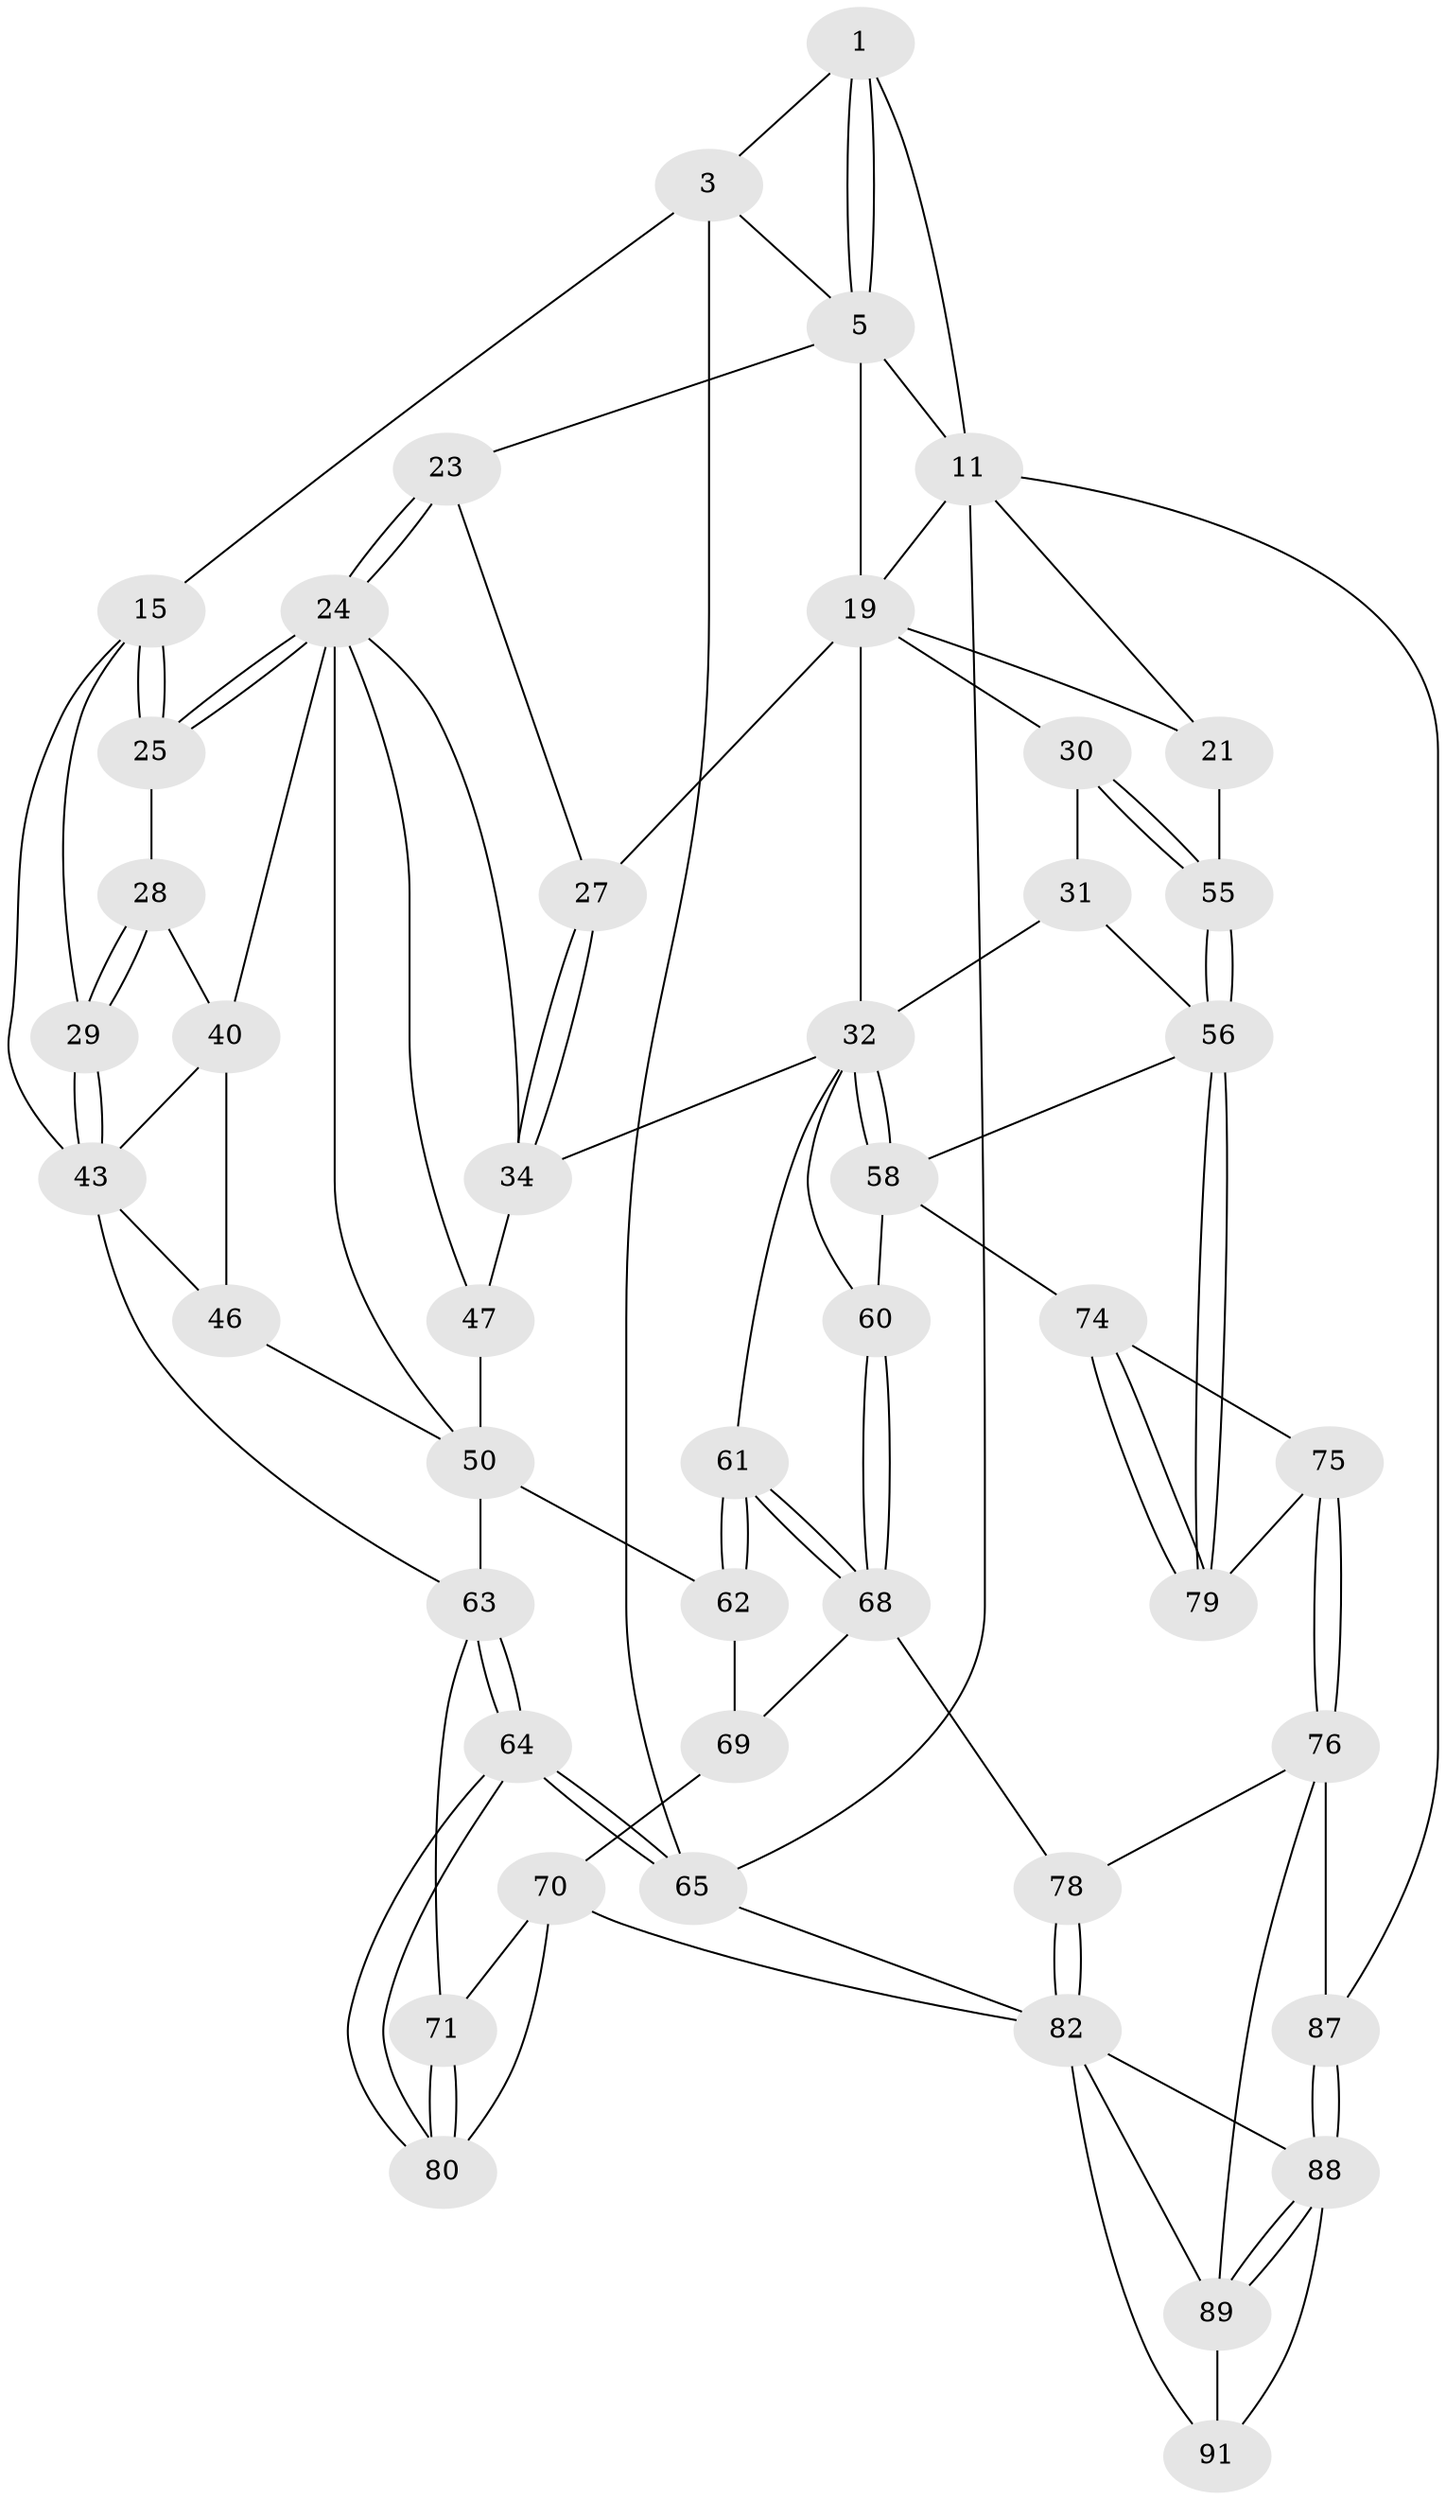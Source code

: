 // original degree distribution, {3: 0.03225806451612903, 4: 0.25806451612903225, 6: 0.24731182795698925, 5: 0.46236559139784944}
// Generated by graph-tools (version 1.1) at 2025/21/03/04/25 18:21:35]
// undirected, 46 vertices, 109 edges
graph export_dot {
graph [start="1"]
  node [color=gray90,style=filled];
  1 [pos="+0.552728339157186+0",super="+2"];
  3 [pos="+0+0",super="+4"];
  5 [pos="+0.5611644596528921+0.04685688030715232",super="+6+10"];
  11 [pos="+1+0.20586562236358144",super="+72+12"];
  15 [pos="+0.21531001012693693+0.15741951284466257",super="+16"];
  19 [pos="+0.8561811097894796+0.3063945974740819",super="+22+20"];
  21 [pos="+1+0.4138679271534257",super="+54"];
  23 [pos="+0.44698654565508167+0.19183163835436212"];
  24 [pos="+0.3270238300382584+0.25657236513368453",super="+36"];
  25 [pos="+0.26224503199629723+0.22945293091300598"];
  27 [pos="+0.5499794583095433+0.3320639656985746"];
  28 [pos="+0.17554802949620427+0.3050440950346196"];
  29 [pos="+0+0.3079708335620893"];
  30 [pos="+0.9057681091880249+0.41200842791267484"];
  31 [pos="+0.8410983299109273+0.4480269503342559"];
  32 [pos="+0.7834783865054529+0.46536226716884826",super="+33"];
  34 [pos="+0.4941700120227841+0.4905407086287847",super="+35"];
  40 [pos="+0.2174731090917637+0.47008227535005326",super="+41"];
  43 [pos="+0+0.3433181907910871",super="+44"];
  46 [pos="+0.020352975884264126+0.5089184851079924"];
  47 [pos="+0.36057409539886714+0.559058442603885"];
  50 [pos="+0.19249051421685956+0.5425731871876606",super="+53+51"];
  55 [pos="+0.9120698074285999+0.8753179110835622"];
  56 [pos="+0.8858208242436271+0.8493559741943034",super="+57"];
  58 [pos="+0.7565412107220482+0.5905739543076906",super="+59"];
  60 [pos="+0.5714192433941664+0.6173659830533095"];
  61 [pos="+0.3943853768385716+0.6896274770958386"];
  62 [pos="+0.33340776104641356+0.6266703076153424",super="+66"];
  63 [pos="+0+1",super="+67"];
  64 [pos="+0+1"];
  65 [pos="+0+1"];
  68 [pos="+0.41697022720828164+0.7851528242836491",super="+73"];
  69 [pos="+0.24833927579871373+0.7422466583638634"];
  70 [pos="+0.24087192786429307+0.746633705400557",super="+81"];
  71 [pos="+0.18939226177949148+0.7288020873651306"];
  74 [pos="+0.6259535120281724+0.6751016649371806"];
  75 [pos="+0.5726785870998439+0.7864371977700122"];
  76 [pos="+0.5471152407696328+0.8154813378397655",super="+77+86"];
  78 [pos="+0.4220751372074696+0.8058061554132236"];
  79 [pos="+0.8265409982985+0.8215879403384139",super="+85"];
  80 [pos="+0+0.9636355438092756"];
  82 [pos="+0.37530747831235955+0.8791316075828822",super="+83"];
  87 [pos="+0.7479643716566038+1"];
  88 [pos="+0.7043406771029861+1",super="+92"];
  89 [pos="+0.6017735066234259+1",super="+90"];
  91 [pos="+0.4177629463967105+0.9788900955321508"];
  1 -- 5 [weight=2];
  1 -- 5;
  1 -- 3;
  1 -- 11 [weight=2];
  3 -- 65;
  3 -- 15 [weight=2];
  3 -- 5;
  5 -- 23;
  5 -- 11;
  5 -- 19;
  11 -- 21 [weight=2];
  11 -- 65;
  11 -- 87;
  11 -- 19;
  15 -- 25;
  15 -- 25;
  15 -- 43;
  15 -- 29;
  19 -- 21;
  19 -- 30;
  19 -- 27;
  19 -- 32;
  21 -- 55;
  23 -- 24;
  23 -- 24;
  23 -- 27;
  24 -- 25;
  24 -- 25;
  24 -- 34;
  24 -- 50;
  24 -- 40 [weight=2];
  24 -- 47;
  25 -- 28;
  27 -- 34;
  27 -- 34;
  28 -- 29;
  28 -- 29;
  28 -- 40;
  29 -- 43;
  29 -- 43;
  30 -- 31;
  30 -- 55;
  30 -- 55;
  31 -- 32;
  31 -- 56;
  32 -- 58;
  32 -- 58;
  32 -- 34;
  32 -- 60;
  32 -- 61;
  34 -- 47;
  40 -- 46;
  40 -- 43;
  43 -- 46;
  43 -- 63;
  46 -- 50;
  47 -- 50;
  50 -- 62 [weight=2];
  50 -- 63;
  55 -- 56;
  55 -- 56;
  56 -- 79;
  56 -- 79;
  56 -- 58;
  58 -- 60;
  58 -- 74;
  60 -- 68;
  60 -- 68;
  61 -- 62;
  61 -- 62;
  61 -- 68;
  61 -- 68;
  62 -- 69;
  63 -- 64;
  63 -- 64;
  63 -- 71;
  64 -- 65;
  64 -- 65;
  64 -- 80;
  64 -- 80;
  65 -- 82;
  68 -- 69;
  68 -- 78;
  69 -- 70;
  70 -- 71;
  70 -- 80;
  70 -- 82;
  71 -- 80;
  71 -- 80;
  74 -- 75;
  74 -- 79;
  74 -- 79;
  75 -- 76;
  75 -- 76;
  75 -- 79;
  76 -- 89;
  76 -- 78;
  76 -- 87;
  78 -- 82;
  78 -- 82;
  82 -- 88;
  82 -- 91;
  82 -- 89;
  87 -- 88;
  87 -- 88;
  88 -- 89;
  88 -- 89;
  88 -- 91;
  89 -- 91;
}
